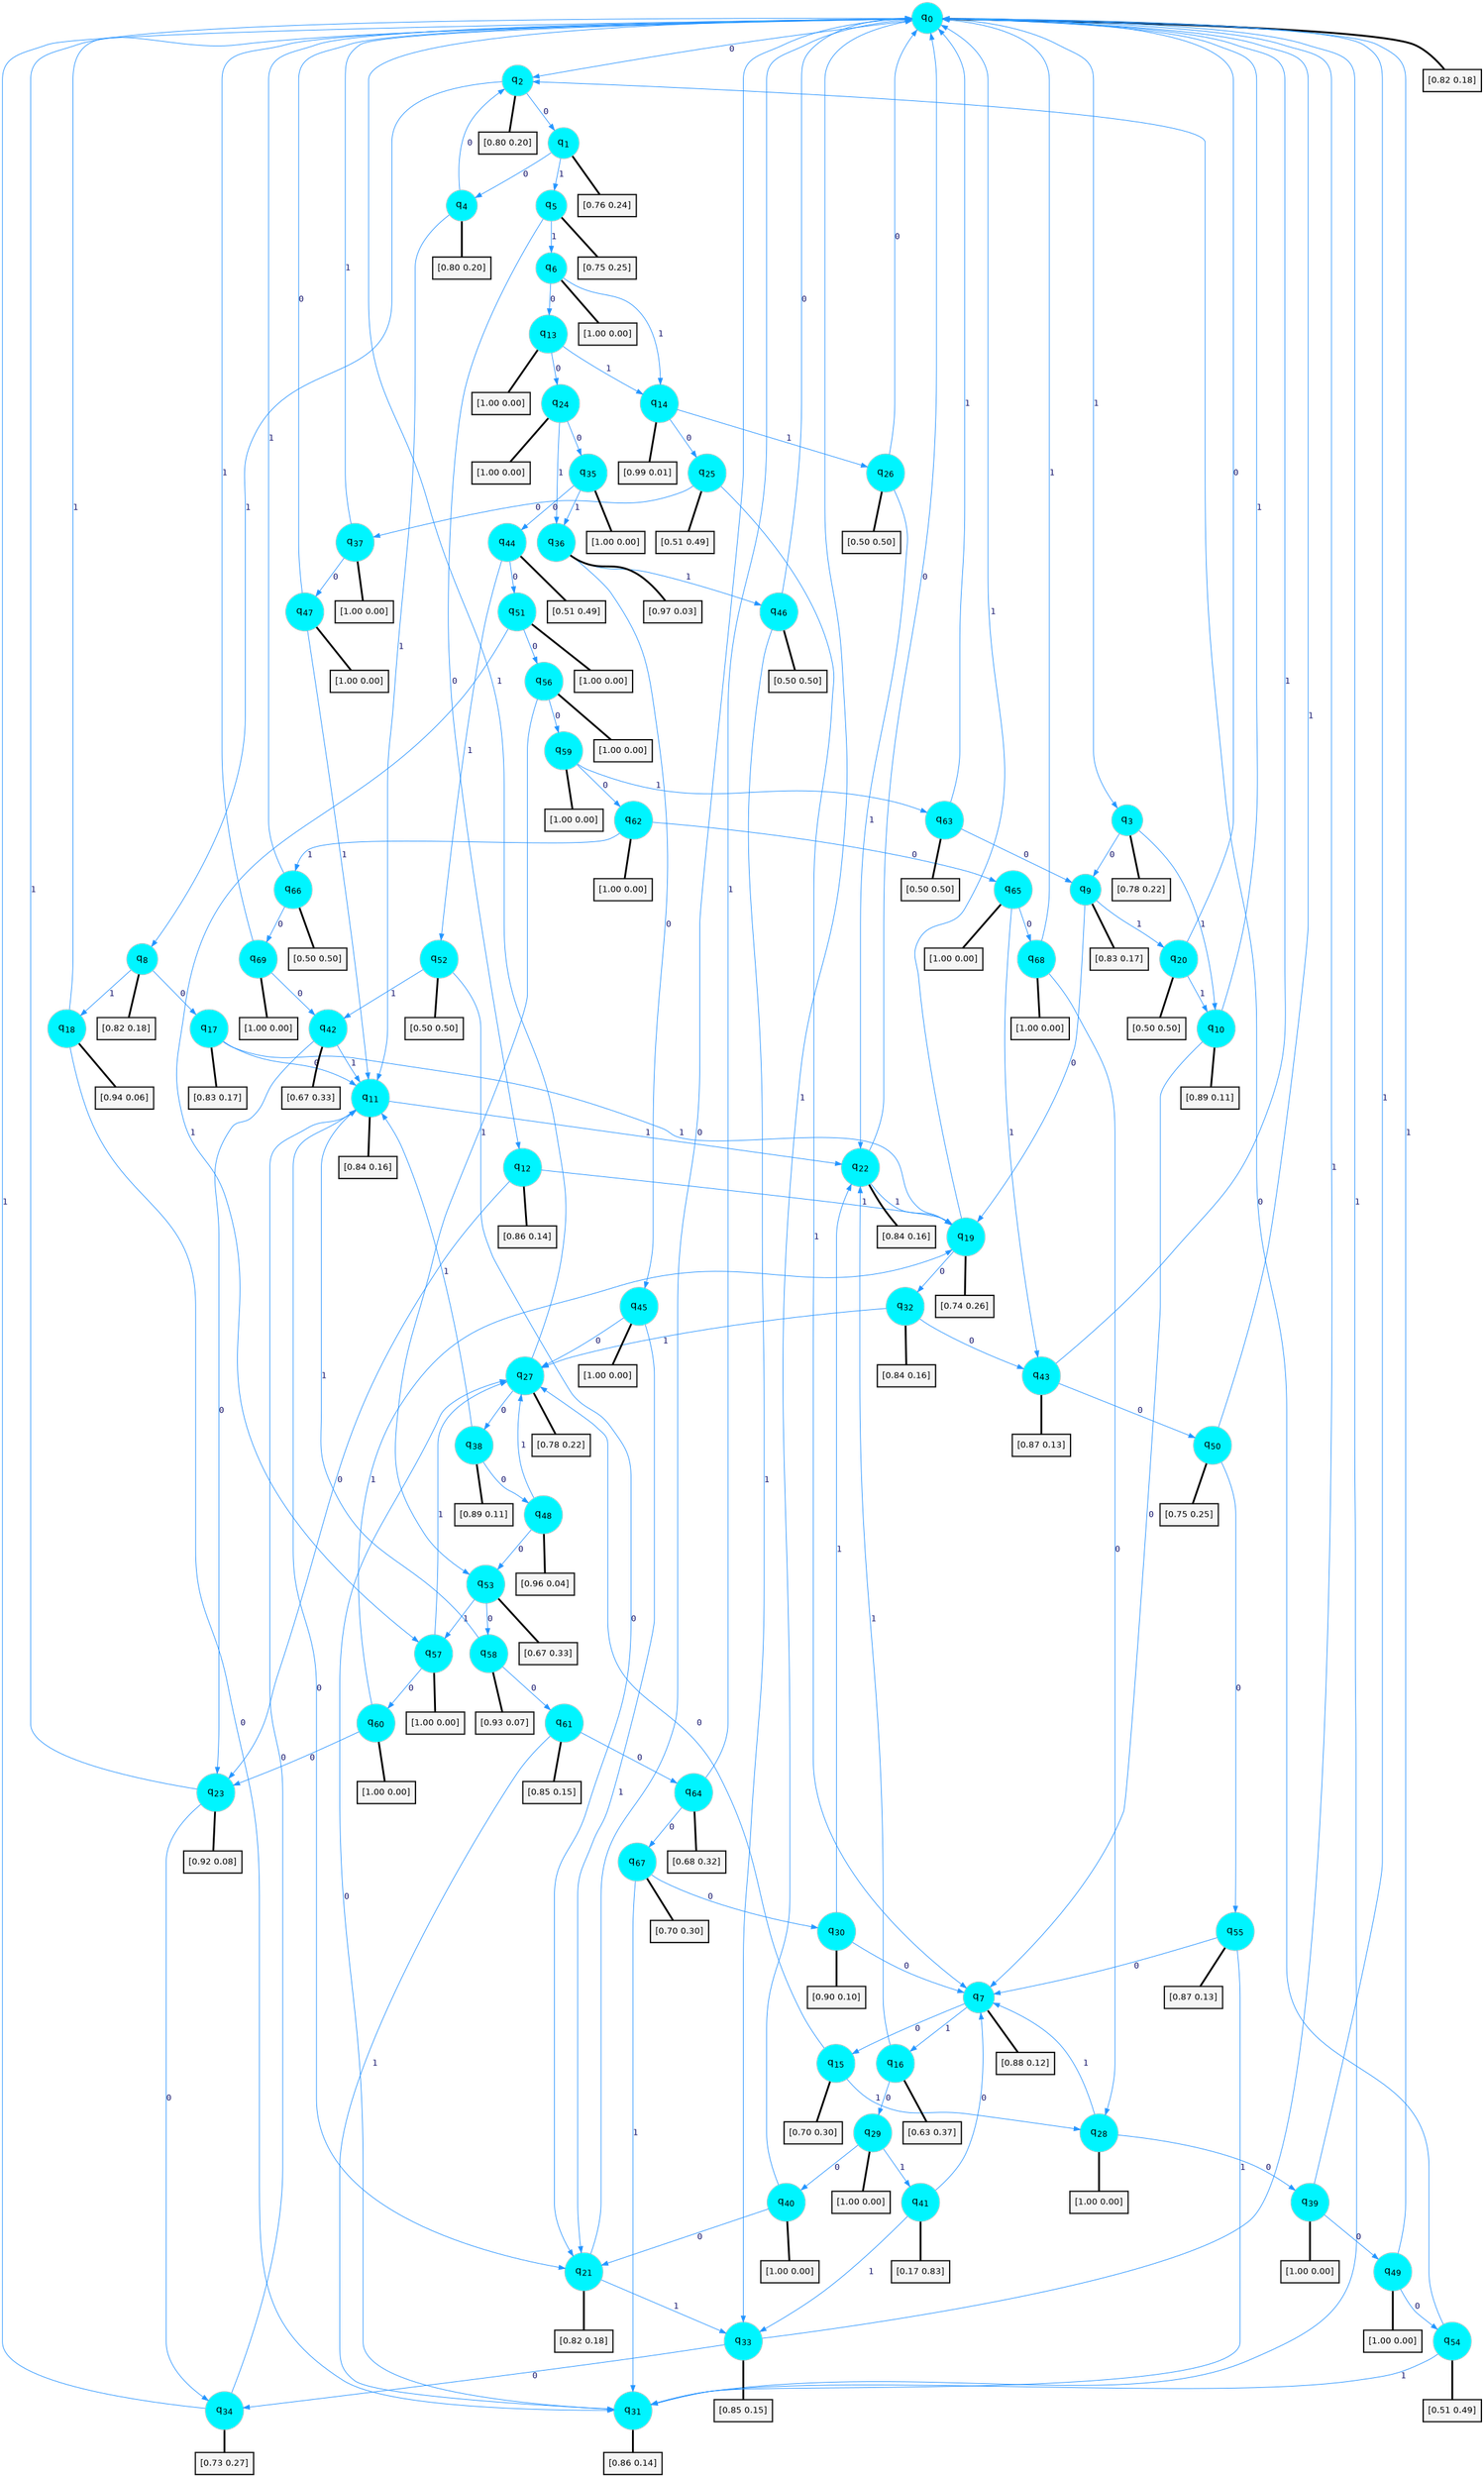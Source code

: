 digraph G {
graph [
bgcolor=transparent, dpi=300, rankdir=TD, size="40,25"];
node [
color=gray, fillcolor=turquoise1, fontcolor=black, fontname=Helvetica, fontsize=16, fontweight=bold, shape=circle, style=filled];
edge [
arrowsize=1, color=dodgerblue1, fontcolor=midnightblue, fontname=courier, fontweight=bold, penwidth=1, style=solid, weight=20];
0[label=<q<SUB>0</SUB>>];
1[label=<q<SUB>1</SUB>>];
2[label=<q<SUB>2</SUB>>];
3[label=<q<SUB>3</SUB>>];
4[label=<q<SUB>4</SUB>>];
5[label=<q<SUB>5</SUB>>];
6[label=<q<SUB>6</SUB>>];
7[label=<q<SUB>7</SUB>>];
8[label=<q<SUB>8</SUB>>];
9[label=<q<SUB>9</SUB>>];
10[label=<q<SUB>10</SUB>>];
11[label=<q<SUB>11</SUB>>];
12[label=<q<SUB>12</SUB>>];
13[label=<q<SUB>13</SUB>>];
14[label=<q<SUB>14</SUB>>];
15[label=<q<SUB>15</SUB>>];
16[label=<q<SUB>16</SUB>>];
17[label=<q<SUB>17</SUB>>];
18[label=<q<SUB>18</SUB>>];
19[label=<q<SUB>19</SUB>>];
20[label=<q<SUB>20</SUB>>];
21[label=<q<SUB>21</SUB>>];
22[label=<q<SUB>22</SUB>>];
23[label=<q<SUB>23</SUB>>];
24[label=<q<SUB>24</SUB>>];
25[label=<q<SUB>25</SUB>>];
26[label=<q<SUB>26</SUB>>];
27[label=<q<SUB>27</SUB>>];
28[label=<q<SUB>28</SUB>>];
29[label=<q<SUB>29</SUB>>];
30[label=<q<SUB>30</SUB>>];
31[label=<q<SUB>31</SUB>>];
32[label=<q<SUB>32</SUB>>];
33[label=<q<SUB>33</SUB>>];
34[label=<q<SUB>34</SUB>>];
35[label=<q<SUB>35</SUB>>];
36[label=<q<SUB>36</SUB>>];
37[label=<q<SUB>37</SUB>>];
38[label=<q<SUB>38</SUB>>];
39[label=<q<SUB>39</SUB>>];
40[label=<q<SUB>40</SUB>>];
41[label=<q<SUB>41</SUB>>];
42[label=<q<SUB>42</SUB>>];
43[label=<q<SUB>43</SUB>>];
44[label=<q<SUB>44</SUB>>];
45[label=<q<SUB>45</SUB>>];
46[label=<q<SUB>46</SUB>>];
47[label=<q<SUB>47</SUB>>];
48[label=<q<SUB>48</SUB>>];
49[label=<q<SUB>49</SUB>>];
50[label=<q<SUB>50</SUB>>];
51[label=<q<SUB>51</SUB>>];
52[label=<q<SUB>52</SUB>>];
53[label=<q<SUB>53</SUB>>];
54[label=<q<SUB>54</SUB>>];
55[label=<q<SUB>55</SUB>>];
56[label=<q<SUB>56</SUB>>];
57[label=<q<SUB>57</SUB>>];
58[label=<q<SUB>58</SUB>>];
59[label=<q<SUB>59</SUB>>];
60[label=<q<SUB>60</SUB>>];
61[label=<q<SUB>61</SUB>>];
62[label=<q<SUB>62</SUB>>];
63[label=<q<SUB>63</SUB>>];
64[label=<q<SUB>64</SUB>>];
65[label=<q<SUB>65</SUB>>];
66[label=<q<SUB>66</SUB>>];
67[label=<q<SUB>67</SUB>>];
68[label=<q<SUB>68</SUB>>];
69[label=<q<SUB>69</SUB>>];
70[label="[0.82 0.18]", shape=box,fontcolor=black, fontname=Helvetica, fontsize=14, penwidth=2, fillcolor=whitesmoke,color=black];
71[label="[0.76 0.24]", shape=box,fontcolor=black, fontname=Helvetica, fontsize=14, penwidth=2, fillcolor=whitesmoke,color=black];
72[label="[0.80 0.20]", shape=box,fontcolor=black, fontname=Helvetica, fontsize=14, penwidth=2, fillcolor=whitesmoke,color=black];
73[label="[0.78 0.22]", shape=box,fontcolor=black, fontname=Helvetica, fontsize=14, penwidth=2, fillcolor=whitesmoke,color=black];
74[label="[0.80 0.20]", shape=box,fontcolor=black, fontname=Helvetica, fontsize=14, penwidth=2, fillcolor=whitesmoke,color=black];
75[label="[0.75 0.25]", shape=box,fontcolor=black, fontname=Helvetica, fontsize=14, penwidth=2, fillcolor=whitesmoke,color=black];
76[label="[1.00 0.00]", shape=box,fontcolor=black, fontname=Helvetica, fontsize=14, penwidth=2, fillcolor=whitesmoke,color=black];
77[label="[0.88 0.12]", shape=box,fontcolor=black, fontname=Helvetica, fontsize=14, penwidth=2, fillcolor=whitesmoke,color=black];
78[label="[0.82 0.18]", shape=box,fontcolor=black, fontname=Helvetica, fontsize=14, penwidth=2, fillcolor=whitesmoke,color=black];
79[label="[0.83 0.17]", shape=box,fontcolor=black, fontname=Helvetica, fontsize=14, penwidth=2, fillcolor=whitesmoke,color=black];
80[label="[0.89 0.11]", shape=box,fontcolor=black, fontname=Helvetica, fontsize=14, penwidth=2, fillcolor=whitesmoke,color=black];
81[label="[0.84 0.16]", shape=box,fontcolor=black, fontname=Helvetica, fontsize=14, penwidth=2, fillcolor=whitesmoke,color=black];
82[label="[0.86 0.14]", shape=box,fontcolor=black, fontname=Helvetica, fontsize=14, penwidth=2, fillcolor=whitesmoke,color=black];
83[label="[1.00 0.00]", shape=box,fontcolor=black, fontname=Helvetica, fontsize=14, penwidth=2, fillcolor=whitesmoke,color=black];
84[label="[0.99 0.01]", shape=box,fontcolor=black, fontname=Helvetica, fontsize=14, penwidth=2, fillcolor=whitesmoke,color=black];
85[label="[0.70 0.30]", shape=box,fontcolor=black, fontname=Helvetica, fontsize=14, penwidth=2, fillcolor=whitesmoke,color=black];
86[label="[0.63 0.37]", shape=box,fontcolor=black, fontname=Helvetica, fontsize=14, penwidth=2, fillcolor=whitesmoke,color=black];
87[label="[0.83 0.17]", shape=box,fontcolor=black, fontname=Helvetica, fontsize=14, penwidth=2, fillcolor=whitesmoke,color=black];
88[label="[0.94 0.06]", shape=box,fontcolor=black, fontname=Helvetica, fontsize=14, penwidth=2, fillcolor=whitesmoke,color=black];
89[label="[0.74 0.26]", shape=box,fontcolor=black, fontname=Helvetica, fontsize=14, penwidth=2, fillcolor=whitesmoke,color=black];
90[label="[0.50 0.50]", shape=box,fontcolor=black, fontname=Helvetica, fontsize=14, penwidth=2, fillcolor=whitesmoke,color=black];
91[label="[0.82 0.18]", shape=box,fontcolor=black, fontname=Helvetica, fontsize=14, penwidth=2, fillcolor=whitesmoke,color=black];
92[label="[0.84 0.16]", shape=box,fontcolor=black, fontname=Helvetica, fontsize=14, penwidth=2, fillcolor=whitesmoke,color=black];
93[label="[0.92 0.08]", shape=box,fontcolor=black, fontname=Helvetica, fontsize=14, penwidth=2, fillcolor=whitesmoke,color=black];
94[label="[1.00 0.00]", shape=box,fontcolor=black, fontname=Helvetica, fontsize=14, penwidth=2, fillcolor=whitesmoke,color=black];
95[label="[0.51 0.49]", shape=box,fontcolor=black, fontname=Helvetica, fontsize=14, penwidth=2, fillcolor=whitesmoke,color=black];
96[label="[0.50 0.50]", shape=box,fontcolor=black, fontname=Helvetica, fontsize=14, penwidth=2, fillcolor=whitesmoke,color=black];
97[label="[0.78 0.22]", shape=box,fontcolor=black, fontname=Helvetica, fontsize=14, penwidth=2, fillcolor=whitesmoke,color=black];
98[label="[1.00 0.00]", shape=box,fontcolor=black, fontname=Helvetica, fontsize=14, penwidth=2, fillcolor=whitesmoke,color=black];
99[label="[1.00 0.00]", shape=box,fontcolor=black, fontname=Helvetica, fontsize=14, penwidth=2, fillcolor=whitesmoke,color=black];
100[label="[0.90 0.10]", shape=box,fontcolor=black, fontname=Helvetica, fontsize=14, penwidth=2, fillcolor=whitesmoke,color=black];
101[label="[0.86 0.14]", shape=box,fontcolor=black, fontname=Helvetica, fontsize=14, penwidth=2, fillcolor=whitesmoke,color=black];
102[label="[0.84 0.16]", shape=box,fontcolor=black, fontname=Helvetica, fontsize=14, penwidth=2, fillcolor=whitesmoke,color=black];
103[label="[0.85 0.15]", shape=box,fontcolor=black, fontname=Helvetica, fontsize=14, penwidth=2, fillcolor=whitesmoke,color=black];
104[label="[0.73 0.27]", shape=box,fontcolor=black, fontname=Helvetica, fontsize=14, penwidth=2, fillcolor=whitesmoke,color=black];
105[label="[1.00 0.00]", shape=box,fontcolor=black, fontname=Helvetica, fontsize=14, penwidth=2, fillcolor=whitesmoke,color=black];
106[label="[0.97 0.03]", shape=box,fontcolor=black, fontname=Helvetica, fontsize=14, penwidth=2, fillcolor=whitesmoke,color=black];
107[label="[1.00 0.00]", shape=box,fontcolor=black, fontname=Helvetica, fontsize=14, penwidth=2, fillcolor=whitesmoke,color=black];
108[label="[0.89 0.11]", shape=box,fontcolor=black, fontname=Helvetica, fontsize=14, penwidth=2, fillcolor=whitesmoke,color=black];
109[label="[1.00 0.00]", shape=box,fontcolor=black, fontname=Helvetica, fontsize=14, penwidth=2, fillcolor=whitesmoke,color=black];
110[label="[1.00 0.00]", shape=box,fontcolor=black, fontname=Helvetica, fontsize=14, penwidth=2, fillcolor=whitesmoke,color=black];
111[label="[0.17 0.83]", shape=box,fontcolor=black, fontname=Helvetica, fontsize=14, penwidth=2, fillcolor=whitesmoke,color=black];
112[label="[0.67 0.33]", shape=box,fontcolor=black, fontname=Helvetica, fontsize=14, penwidth=2, fillcolor=whitesmoke,color=black];
113[label="[0.87 0.13]", shape=box,fontcolor=black, fontname=Helvetica, fontsize=14, penwidth=2, fillcolor=whitesmoke,color=black];
114[label="[0.51 0.49]", shape=box,fontcolor=black, fontname=Helvetica, fontsize=14, penwidth=2, fillcolor=whitesmoke,color=black];
115[label="[1.00 0.00]", shape=box,fontcolor=black, fontname=Helvetica, fontsize=14, penwidth=2, fillcolor=whitesmoke,color=black];
116[label="[0.50 0.50]", shape=box,fontcolor=black, fontname=Helvetica, fontsize=14, penwidth=2, fillcolor=whitesmoke,color=black];
117[label="[1.00 0.00]", shape=box,fontcolor=black, fontname=Helvetica, fontsize=14, penwidth=2, fillcolor=whitesmoke,color=black];
118[label="[0.96 0.04]", shape=box,fontcolor=black, fontname=Helvetica, fontsize=14, penwidth=2, fillcolor=whitesmoke,color=black];
119[label="[1.00 0.00]", shape=box,fontcolor=black, fontname=Helvetica, fontsize=14, penwidth=2, fillcolor=whitesmoke,color=black];
120[label="[0.75 0.25]", shape=box,fontcolor=black, fontname=Helvetica, fontsize=14, penwidth=2, fillcolor=whitesmoke,color=black];
121[label="[1.00 0.00]", shape=box,fontcolor=black, fontname=Helvetica, fontsize=14, penwidth=2, fillcolor=whitesmoke,color=black];
122[label="[0.50 0.50]", shape=box,fontcolor=black, fontname=Helvetica, fontsize=14, penwidth=2, fillcolor=whitesmoke,color=black];
123[label="[0.67 0.33]", shape=box,fontcolor=black, fontname=Helvetica, fontsize=14, penwidth=2, fillcolor=whitesmoke,color=black];
124[label="[0.51 0.49]", shape=box,fontcolor=black, fontname=Helvetica, fontsize=14, penwidth=2, fillcolor=whitesmoke,color=black];
125[label="[0.87 0.13]", shape=box,fontcolor=black, fontname=Helvetica, fontsize=14, penwidth=2, fillcolor=whitesmoke,color=black];
126[label="[1.00 0.00]", shape=box,fontcolor=black, fontname=Helvetica, fontsize=14, penwidth=2, fillcolor=whitesmoke,color=black];
127[label="[1.00 0.00]", shape=box,fontcolor=black, fontname=Helvetica, fontsize=14, penwidth=2, fillcolor=whitesmoke,color=black];
128[label="[0.93 0.07]", shape=box,fontcolor=black, fontname=Helvetica, fontsize=14, penwidth=2, fillcolor=whitesmoke,color=black];
129[label="[1.00 0.00]", shape=box,fontcolor=black, fontname=Helvetica, fontsize=14, penwidth=2, fillcolor=whitesmoke,color=black];
130[label="[1.00 0.00]", shape=box,fontcolor=black, fontname=Helvetica, fontsize=14, penwidth=2, fillcolor=whitesmoke,color=black];
131[label="[0.85 0.15]", shape=box,fontcolor=black, fontname=Helvetica, fontsize=14, penwidth=2, fillcolor=whitesmoke,color=black];
132[label="[1.00 0.00]", shape=box,fontcolor=black, fontname=Helvetica, fontsize=14, penwidth=2, fillcolor=whitesmoke,color=black];
133[label="[0.50 0.50]", shape=box,fontcolor=black, fontname=Helvetica, fontsize=14, penwidth=2, fillcolor=whitesmoke,color=black];
134[label="[0.68 0.32]", shape=box,fontcolor=black, fontname=Helvetica, fontsize=14, penwidth=2, fillcolor=whitesmoke,color=black];
135[label="[1.00 0.00]", shape=box,fontcolor=black, fontname=Helvetica, fontsize=14, penwidth=2, fillcolor=whitesmoke,color=black];
136[label="[0.50 0.50]", shape=box,fontcolor=black, fontname=Helvetica, fontsize=14, penwidth=2, fillcolor=whitesmoke,color=black];
137[label="[0.70 0.30]", shape=box,fontcolor=black, fontname=Helvetica, fontsize=14, penwidth=2, fillcolor=whitesmoke,color=black];
138[label="[1.00 0.00]", shape=box,fontcolor=black, fontname=Helvetica, fontsize=14, penwidth=2, fillcolor=whitesmoke,color=black];
139[label="[1.00 0.00]", shape=box,fontcolor=black, fontname=Helvetica, fontsize=14, penwidth=2, fillcolor=whitesmoke,color=black];
0->2 [label=0];
0->3 [label=1];
0->70 [arrowhead=none, penwidth=3,color=black];
1->4 [label=0];
1->5 [label=1];
1->71 [arrowhead=none, penwidth=3,color=black];
2->1 [label=0];
2->8 [label=1];
2->72 [arrowhead=none, penwidth=3,color=black];
3->9 [label=0];
3->10 [label=1];
3->73 [arrowhead=none, penwidth=3,color=black];
4->2 [label=0];
4->11 [label=1];
4->74 [arrowhead=none, penwidth=3,color=black];
5->12 [label=0];
5->6 [label=1];
5->75 [arrowhead=none, penwidth=3,color=black];
6->13 [label=0];
6->14 [label=1];
6->76 [arrowhead=none, penwidth=3,color=black];
7->15 [label=0];
7->16 [label=1];
7->77 [arrowhead=none, penwidth=3,color=black];
8->17 [label=0];
8->18 [label=1];
8->78 [arrowhead=none, penwidth=3,color=black];
9->19 [label=0];
9->20 [label=1];
9->79 [arrowhead=none, penwidth=3,color=black];
10->7 [label=0];
10->0 [label=1];
10->80 [arrowhead=none, penwidth=3,color=black];
11->21 [label=0];
11->22 [label=1];
11->81 [arrowhead=none, penwidth=3,color=black];
12->23 [label=0];
12->19 [label=1];
12->82 [arrowhead=none, penwidth=3,color=black];
13->24 [label=0];
13->14 [label=1];
13->83 [arrowhead=none, penwidth=3,color=black];
14->25 [label=0];
14->26 [label=1];
14->84 [arrowhead=none, penwidth=3,color=black];
15->27 [label=0];
15->28 [label=1];
15->85 [arrowhead=none, penwidth=3,color=black];
16->29 [label=0];
16->22 [label=1];
16->86 [arrowhead=none, penwidth=3,color=black];
17->11 [label=0];
17->19 [label=1];
17->87 [arrowhead=none, penwidth=3,color=black];
18->31 [label=0];
18->0 [label=1];
18->88 [arrowhead=none, penwidth=3,color=black];
19->32 [label=0];
19->0 [label=1];
19->89 [arrowhead=none, penwidth=3,color=black];
20->0 [label=0];
20->10 [label=1];
20->90 [arrowhead=none, penwidth=3,color=black];
21->0 [label=0];
21->33 [label=1];
21->91 [arrowhead=none, penwidth=3,color=black];
22->0 [label=0];
22->19 [label=1];
22->92 [arrowhead=none, penwidth=3,color=black];
23->34 [label=0];
23->0 [label=1];
23->93 [arrowhead=none, penwidth=3,color=black];
24->35 [label=0];
24->36 [label=1];
24->94 [arrowhead=none, penwidth=3,color=black];
25->37 [label=0];
25->7 [label=1];
25->95 [arrowhead=none, penwidth=3,color=black];
26->0 [label=0];
26->22 [label=1];
26->96 [arrowhead=none, penwidth=3,color=black];
27->38 [label=0];
27->0 [label=1];
27->97 [arrowhead=none, penwidth=3,color=black];
28->39 [label=0];
28->7 [label=1];
28->98 [arrowhead=none, penwidth=3,color=black];
29->40 [label=0];
29->41 [label=1];
29->99 [arrowhead=none, penwidth=3,color=black];
30->7 [label=0];
30->22 [label=1];
30->100 [arrowhead=none, penwidth=3,color=black];
31->27 [label=0];
31->0 [label=1];
31->101 [arrowhead=none, penwidth=3,color=black];
32->43 [label=0];
32->27 [label=1];
32->102 [arrowhead=none, penwidth=3,color=black];
33->34 [label=0];
33->0 [label=1];
33->103 [arrowhead=none, penwidth=3,color=black];
34->11 [label=0];
34->0 [label=1];
34->104 [arrowhead=none, penwidth=3,color=black];
35->44 [label=0];
35->36 [label=1];
35->105 [arrowhead=none, penwidth=3,color=black];
36->45 [label=0];
36->46 [label=1];
36->106 [arrowhead=none, penwidth=3,color=black];
37->47 [label=0];
37->0 [label=1];
37->107 [arrowhead=none, penwidth=3,color=black];
38->48 [label=0];
38->11 [label=1];
38->108 [arrowhead=none, penwidth=3,color=black];
39->49 [label=0];
39->0 [label=1];
39->109 [arrowhead=none, penwidth=3,color=black];
40->21 [label=0];
40->0 [label=1];
40->110 [arrowhead=none, penwidth=3,color=black];
41->7 [label=0];
41->33 [label=1];
41->111 [arrowhead=none, penwidth=3,color=black];
42->23 [label=0];
42->11 [label=1];
42->112 [arrowhead=none, penwidth=3,color=black];
43->50 [label=0];
43->0 [label=1];
43->113 [arrowhead=none, penwidth=3,color=black];
44->51 [label=0];
44->52 [label=1];
44->114 [arrowhead=none, penwidth=3,color=black];
45->27 [label=0];
45->21 [label=1];
45->115 [arrowhead=none, penwidth=3,color=black];
46->0 [label=0];
46->33 [label=1];
46->116 [arrowhead=none, penwidth=3,color=black];
47->0 [label=0];
47->11 [label=1];
47->117 [arrowhead=none, penwidth=3,color=black];
48->53 [label=0];
48->27 [label=1];
48->118 [arrowhead=none, penwidth=3,color=black];
49->54 [label=0];
49->0 [label=1];
49->119 [arrowhead=none, penwidth=3,color=black];
50->55 [label=0];
50->0 [label=1];
50->120 [arrowhead=none, penwidth=3,color=black];
51->56 [label=0];
51->57 [label=1];
51->121 [arrowhead=none, penwidth=3,color=black];
52->21 [label=0];
52->42 [label=1];
52->122 [arrowhead=none, penwidth=3,color=black];
53->58 [label=0];
53->57 [label=1];
53->123 [arrowhead=none, penwidth=3,color=black];
54->2 [label=0];
54->31 [label=1];
54->124 [arrowhead=none, penwidth=3,color=black];
55->7 [label=0];
55->31 [label=1];
55->125 [arrowhead=none, penwidth=3,color=black];
56->59 [label=0];
56->53 [label=1];
56->126 [arrowhead=none, penwidth=3,color=black];
57->60 [label=0];
57->27 [label=1];
57->127 [arrowhead=none, penwidth=3,color=black];
58->61 [label=0];
58->11 [label=1];
58->128 [arrowhead=none, penwidth=3,color=black];
59->62 [label=0];
59->63 [label=1];
59->129 [arrowhead=none, penwidth=3,color=black];
60->23 [label=0];
60->19 [label=1];
60->130 [arrowhead=none, penwidth=3,color=black];
61->64 [label=0];
61->31 [label=1];
61->131 [arrowhead=none, penwidth=3,color=black];
62->65 [label=0];
62->66 [label=1];
62->132 [arrowhead=none, penwidth=3,color=black];
63->9 [label=0];
63->0 [label=1];
63->133 [arrowhead=none, penwidth=3,color=black];
64->67 [label=0];
64->0 [label=1];
64->134 [arrowhead=none, penwidth=3,color=black];
65->68 [label=0];
65->43 [label=1];
65->135 [arrowhead=none, penwidth=3,color=black];
66->69 [label=0];
66->0 [label=1];
66->136 [arrowhead=none, penwidth=3,color=black];
67->30 [label=0];
67->31 [label=1];
67->137 [arrowhead=none, penwidth=3,color=black];
68->28 [label=0];
68->0 [label=1];
68->138 [arrowhead=none, penwidth=3,color=black];
69->42 [label=0];
69->0 [label=1];
69->139 [arrowhead=none, penwidth=3,color=black];
}
